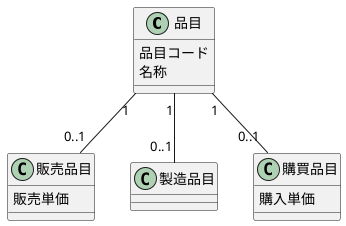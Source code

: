 @startuml

class 品目 {
  品目コード
  名称
}

class 販売品目 {
  販売単価
}

class 製造品目 {
}

class 購買品目 {
  購入単価
}

品目 "1"--"0..1" 販売品目
品目 "1"--"0..1" 製造品目
品目 "1"--"0..1" 購買品目

@enduml
